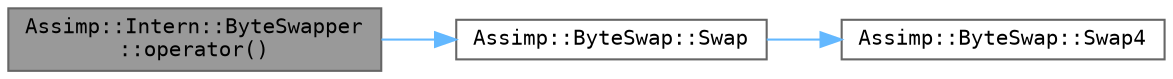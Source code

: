 digraph "Assimp::Intern::ByteSwapper::operator()"
{
 // LATEX_PDF_SIZE
  bgcolor="transparent";
  edge [fontname=Terminal,fontsize=10,labelfontname=Helvetica,labelfontsize=10];
  node [fontname=Terminal,fontsize=10,shape=box,height=0.2,width=0.4];
  rankdir="LR";
  Node1 [label="Assimp::Intern::ByteSwapper\l::operator()",height=0.2,width=0.4,color="gray40", fillcolor="grey60", style="filled", fontcolor="black",tooltip=" "];
  Node1 -> Node2 [color="steelblue1",style="solid"];
  Node2 [label="Assimp::ByteSwap::Swap",height=0.2,width=0.4,color="grey40", fillcolor="white", style="filled",URL="$class_assimp_1_1_byte_swap.html#a6e60cdda6ebc1db17759106023f38270",tooltip=" "];
  Node2 -> Node3 [color="steelblue1",style="solid"];
  Node3 [label="Assimp::ByteSwap::Swap4",height=0.2,width=0.4,color="grey40", fillcolor="white", style="filled",URL="$class_assimp_1_1_byte_swap.html#a6717939ed8be817f262515c3c1ae2d77",tooltip=" "];
}
